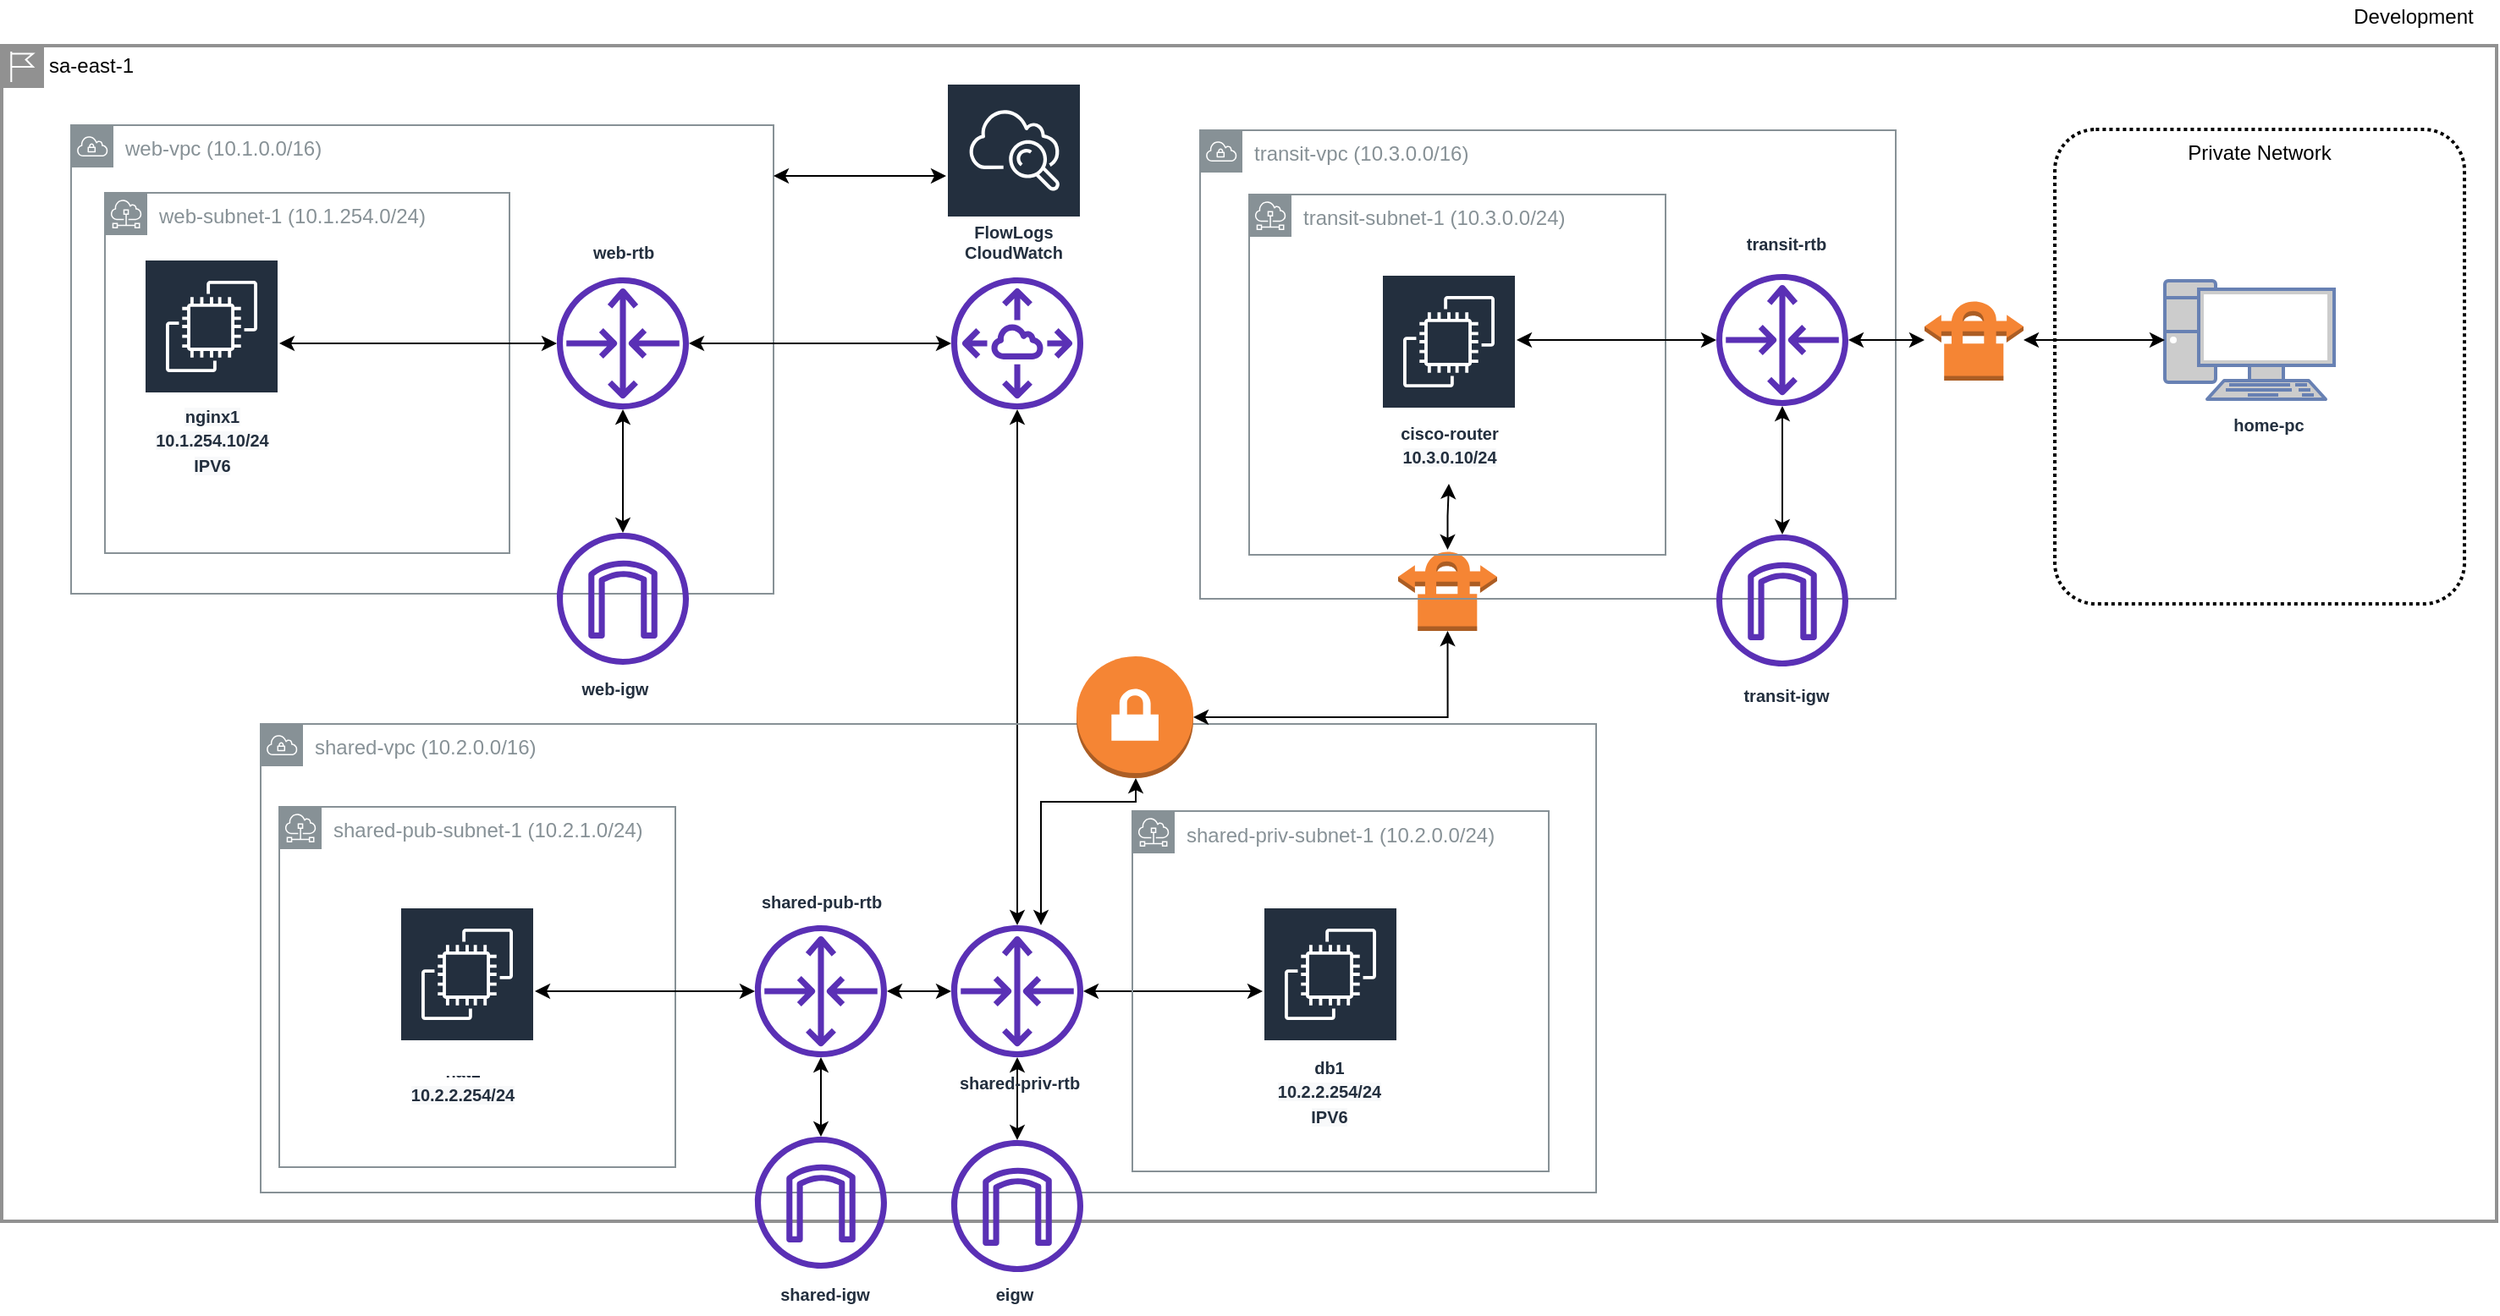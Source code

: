 <mxfile version="14.6.13" type="device"><diagram id="UU5TUmTPU7IheT55VXPj" name="Page-1"><mxGraphModel dx="1378" dy="816" grid="0" gridSize="10" guides="1" tooltips="1" connect="1" arrows="1" fold="1" page="1" pageScale="1" pageWidth="850" pageHeight="1100" math="0" shadow="0"><root><mxCell id="0"/><mxCell id="1" parent="0"/><mxCell id="ROXwCbhFoRZPacbKgjJI-1" value="sa-east-1" style="shape=mxgraph.ibm.box;prType=region;fontStyle=0;verticalAlign=top;align=left;spacingLeft=32;spacingTop=4;fillColor=none;rounded=0;whiteSpace=wrap;html=1;strokeColor=#919191;strokeWidth=2;dashed=0;container=1;spacing=-4;collapsible=0;expand=0;recursiveResize=0;" vertex="1" parent="1"><mxGeometry x="46" y="100" width="1474" height="695" as="geometry"/></mxCell><mxCell id="ROXwCbhFoRZPacbKgjJI-2" value="web-vpc (10.1.0.0/16)" style="outlineConnect=0;gradientColor=none;html=1;whiteSpace=wrap;fontSize=12;fontStyle=0;shape=mxgraph.aws4.group;grIcon=mxgraph.aws4.group_vpc;strokeColor=#879196;fillColor=none;verticalAlign=top;align=left;spacingLeft=30;fontColor=#879196;dashed=0;" vertex="1" parent="ROXwCbhFoRZPacbKgjJI-1"><mxGeometry x="41" y="47" width="415" height="277" as="geometry"/></mxCell><mxCell id="ROXwCbhFoRZPacbKgjJI-12" value="web-subnet-1 (10.1.254.0/24)" style="outlineConnect=0;gradientColor=none;html=1;whiteSpace=wrap;fontSize=12;fontStyle=0;shape=mxgraph.aws4.group;grIcon=mxgraph.aws4.group_subnet;strokeColor=#879196;fillColor=none;verticalAlign=top;align=left;spacingLeft=30;fontColor=#879196;dashed=0;" vertex="1" parent="ROXwCbhFoRZPacbKgjJI-1"><mxGeometry x="61" y="87" width="239" height="213" as="geometry"/></mxCell><mxCell id="ROXwCbhFoRZPacbKgjJI-8" style="edgeStyle=orthogonalEdgeStyle;rounded=0;orthogonalLoop=1;jettySize=auto;html=1;endArrow=classic;endFill=1;startArrow=classic;startFill=1;" edge="1" parent="ROXwCbhFoRZPacbKgjJI-1" source="ROXwCbhFoRZPacbKgjJI-3" target="ROXwCbhFoRZPacbKgjJI-5"><mxGeometry relative="1" as="geometry"/></mxCell><mxCell id="ROXwCbhFoRZPacbKgjJI-3" value="" style="outlineConnect=0;fontColor=#232F3E;gradientColor=none;strokeColor=#ffffff;fillColor=#232F3E;dashed=0;verticalLabelPosition=middle;verticalAlign=bottom;align=center;html=1;whiteSpace=wrap;fontSize=10;fontStyle=1;spacing=3;shape=mxgraph.aws4.productIcon;prIcon=mxgraph.aws4.ec2;" vertex="1" parent="ROXwCbhFoRZPacbKgjJI-1"><mxGeometry x="84" y="126" width="80" height="100" as="geometry"/></mxCell><mxCell id="ROXwCbhFoRZPacbKgjJI-7" style="rounded=0;orthogonalLoop=1;jettySize=auto;html=1;endArrow=classic;endFill=1;startArrow=classic;startFill=1;" edge="1" parent="ROXwCbhFoRZPacbKgjJI-1" source="ROXwCbhFoRZPacbKgjJI-5" target="ROXwCbhFoRZPacbKgjJI-6"><mxGeometry relative="1" as="geometry"/></mxCell><mxCell id="ROXwCbhFoRZPacbKgjJI-10" style="edgeStyle=orthogonalEdgeStyle;rounded=0;orthogonalLoop=1;jettySize=auto;html=1;endArrow=classic;endFill=1;startArrow=classic;startFill=1;" edge="1" parent="ROXwCbhFoRZPacbKgjJI-1" source="ROXwCbhFoRZPacbKgjJI-5" target="ROXwCbhFoRZPacbKgjJI-9"><mxGeometry relative="1" as="geometry"/></mxCell><mxCell id="ROXwCbhFoRZPacbKgjJI-5" value="" style="outlineConnect=0;fontColor=#232F3E;gradientColor=none;fillColor=#5A30B5;strokeColor=none;dashed=0;verticalLabelPosition=bottom;verticalAlign=top;align=center;html=1;fontSize=12;fontStyle=0;aspect=fixed;pointerEvents=1;shape=mxgraph.aws4.router;" vertex="1" parent="ROXwCbhFoRZPacbKgjJI-1"><mxGeometry x="328" y="137" width="78" height="78" as="geometry"/></mxCell><mxCell id="ROXwCbhFoRZPacbKgjJI-6" value="" style="outlineConnect=0;fontColor=#232F3E;gradientColor=none;fillColor=#5A30B5;strokeColor=none;dashed=0;verticalLabelPosition=bottom;verticalAlign=top;align=center;html=1;fontSize=12;fontStyle=0;aspect=fixed;pointerEvents=1;shape=mxgraph.aws4.internet_gateway;" vertex="1" parent="ROXwCbhFoRZPacbKgjJI-1"><mxGeometry x="328" y="288" width="78" height="78" as="geometry"/></mxCell><mxCell id="ROXwCbhFoRZPacbKgjJI-19" style="edgeStyle=orthogonalEdgeStyle;rounded=0;orthogonalLoop=1;jettySize=auto;html=1;endArrow=classic;endFill=1;startArrow=classic;startFill=1;" edge="1" parent="ROXwCbhFoRZPacbKgjJI-1" source="ROXwCbhFoRZPacbKgjJI-9" target="ROXwCbhFoRZPacbKgjJI-18"><mxGeometry relative="1" as="geometry"/></mxCell><mxCell id="ROXwCbhFoRZPacbKgjJI-9" value="" style="outlineConnect=0;fontColor=#232F3E;gradientColor=none;fillColor=#5A30B5;strokeColor=none;dashed=0;verticalLabelPosition=bottom;verticalAlign=top;align=center;html=1;fontSize=12;fontStyle=0;aspect=fixed;pointerEvents=1;shape=mxgraph.aws4.peering;" vertex="1" parent="ROXwCbhFoRZPacbKgjJI-1"><mxGeometry x="561" y="137" width="78" height="78" as="geometry"/></mxCell><mxCell id="ROXwCbhFoRZPacbKgjJI-14" value="shared-vpc (10.2.0.0/16)" style="outlineConnect=0;gradientColor=none;html=1;whiteSpace=wrap;fontSize=12;fontStyle=0;shape=mxgraph.aws4.group;grIcon=mxgraph.aws4.group_vpc;strokeColor=#879196;fillColor=none;verticalAlign=top;align=left;spacingLeft=30;fontColor=#879196;dashed=0;" vertex="1" parent="ROXwCbhFoRZPacbKgjJI-1"><mxGeometry x="153" y="401" width="789" height="277" as="geometry"/></mxCell><mxCell id="ROXwCbhFoRZPacbKgjJI-17" value="shared-pub-subnet-1 (10.2.1.0/24)" style="outlineConnect=0;gradientColor=none;html=1;whiteSpace=wrap;fontSize=12;fontStyle=0;shape=mxgraph.aws4.group;grIcon=mxgraph.aws4.group_subnet;strokeColor=#879196;fillColor=none;verticalAlign=top;align=left;spacingLeft=30;fontColor=#879196;dashed=0;" vertex="1" parent="ROXwCbhFoRZPacbKgjJI-1"><mxGeometry x="164" y="450" width="234" height="213" as="geometry"/></mxCell><mxCell id="ROXwCbhFoRZPacbKgjJI-30" style="edgeStyle=none;rounded=0;orthogonalLoop=1;jettySize=auto;html=1;startArrow=classic;startFill=1;endArrow=classic;endFill=1;strokeColor=#000000;" edge="1" parent="ROXwCbhFoRZPacbKgjJI-1" source="ROXwCbhFoRZPacbKgjJI-18" target="ROXwCbhFoRZPacbKgjJI-28"><mxGeometry relative="1" as="geometry"/></mxCell><mxCell id="ROXwCbhFoRZPacbKgjJI-48" style="edgeStyle=orthogonalEdgeStyle;rounded=0;orthogonalLoop=1;jettySize=auto;html=1;startArrow=classic;startFill=1;endArrow=classic;endFill=1;strokeColor=#000000;" edge="1" parent="ROXwCbhFoRZPacbKgjJI-1" source="ROXwCbhFoRZPacbKgjJI-18" target="ROXwCbhFoRZPacbKgjJI-46"><mxGeometry relative="1" as="geometry"><Array as="points"><mxPoint x="614" y="447"/><mxPoint x="670" y="447"/></Array></mxGeometry></mxCell><mxCell id="ROXwCbhFoRZPacbKgjJI-18" value="" style="outlineConnect=0;fontColor=#232F3E;gradientColor=none;fillColor=#5A30B5;strokeColor=none;dashed=0;verticalLabelPosition=bottom;verticalAlign=top;align=center;html=1;fontSize=12;fontStyle=0;aspect=fixed;pointerEvents=1;shape=mxgraph.aws4.router;" vertex="1" parent="ROXwCbhFoRZPacbKgjJI-1"><mxGeometry x="561" y="520" width="78" height="78" as="geometry"/></mxCell><mxCell id="ROXwCbhFoRZPacbKgjJI-26" style="edgeStyle=none;rounded=0;orthogonalLoop=1;jettySize=auto;html=1;startArrow=classic;startFill=1;endArrow=classic;endFill=1;strokeColor=#000000;" edge="1" parent="ROXwCbhFoRZPacbKgjJI-1" source="ROXwCbhFoRZPacbKgjJI-16" target="ROXwCbhFoRZPacbKgjJI-25"><mxGeometry relative="1" as="geometry"/></mxCell><mxCell id="ROXwCbhFoRZPacbKgjJI-16" value="" style="outlineConnect=0;fontColor=#232F3E;gradientColor=none;fillColor=#5A30B5;strokeColor=none;dashed=0;verticalLabelPosition=bottom;verticalAlign=top;align=center;html=1;fontSize=12;fontStyle=0;aspect=fixed;pointerEvents=1;shape=mxgraph.aws4.router;" vertex="1" parent="ROXwCbhFoRZPacbKgjJI-1"><mxGeometry x="445" y="520" width="78" height="78" as="geometry"/></mxCell><mxCell id="ROXwCbhFoRZPacbKgjJI-20" style="edgeStyle=none;rounded=0;orthogonalLoop=1;jettySize=auto;html=1;startArrow=classic;startFill=1;endArrow=classic;endFill=1;strokeColor=#000000;" edge="1" parent="ROXwCbhFoRZPacbKgjJI-1" source="ROXwCbhFoRZPacbKgjJI-16" target="ROXwCbhFoRZPacbKgjJI-18"><mxGeometry relative="1" as="geometry"/></mxCell><mxCell id="ROXwCbhFoRZPacbKgjJI-15" value="&lt;span style=&quot;color: rgb(35 , 47 , 62) ; font-family: &amp;#34;helvetica&amp;#34; ; font-size: 10px ; font-style: normal ; font-weight: 700 ; letter-spacing: normal ; text-indent: 0px ; text-transform: none ; word-spacing: 0px ; background-color: rgb(248 , 249 , 250) ; display: inline ; float: none&quot;&gt;nginx1&lt;/span&gt;&lt;br style=&quot;color: rgb(35 , 47 , 62) ; font-family: &amp;#34;helvetica&amp;#34; ; font-size: 10px ; font-style: normal ; font-weight: 700 ; letter-spacing: normal ; text-indent: 0px ; text-transform: none ; word-spacing: 0px ; background-color: rgb(248 , 249 , 250)&quot;&gt;&lt;span style=&quot;color: rgb(35 , 47 , 62) ; font-family: &amp;#34;helvetica&amp;#34; ; font-size: 10px ; font-style: normal ; font-weight: 700 ; letter-spacing: normal ; text-indent: 0px ; text-transform: none ; word-spacing: 0px ; background-color: rgb(248 , 249 , 250) ; display: inline ; float: none&quot;&gt;10.1.254.10/24&lt;br&gt;IPV6&lt;br&gt;&lt;/span&gt;" style="text;whiteSpace=wrap;html=1;align=center;" vertex="1" parent="ROXwCbhFoRZPacbKgjJI-1"><mxGeometry x="80.5" y="205" width="87" height="55" as="geometry"/></mxCell><mxCell id="ROXwCbhFoRZPacbKgjJI-25" value="" style="outlineConnect=0;fontColor=#232F3E;gradientColor=none;fillColor=#5A30B5;strokeColor=none;dashed=0;verticalLabelPosition=bottom;verticalAlign=top;align=center;html=1;fontSize=12;fontStyle=0;aspect=fixed;pointerEvents=1;shape=mxgraph.aws4.internet_gateway;" vertex="1" parent="ROXwCbhFoRZPacbKgjJI-1"><mxGeometry x="445" y="645" width="78" height="78" as="geometry"/></mxCell><mxCell id="ROXwCbhFoRZPacbKgjJI-27" value="shared-priv-subnet-1 (10.2.0.0/24)" style="outlineConnect=0;gradientColor=none;html=1;whiteSpace=wrap;fontSize=12;fontStyle=0;shape=mxgraph.aws4.group;grIcon=mxgraph.aws4.group_subnet;strokeColor=#879196;fillColor=none;verticalAlign=top;align=left;spacingLeft=30;fontColor=#879196;dashed=0;" vertex="1" parent="ROXwCbhFoRZPacbKgjJI-1"><mxGeometry x="668" y="452.5" width="246" height="213" as="geometry"/></mxCell><mxCell id="ROXwCbhFoRZPacbKgjJI-28" value="" style="outlineConnect=0;fontColor=#232F3E;gradientColor=none;strokeColor=#ffffff;fillColor=#232F3E;dashed=0;verticalLabelPosition=middle;verticalAlign=bottom;align=center;html=1;whiteSpace=wrap;fontSize=10;fontStyle=1;spacing=3;shape=mxgraph.aws4.productIcon;prIcon=mxgraph.aws4.ec2;" vertex="1" parent="ROXwCbhFoRZPacbKgjJI-1"><mxGeometry x="745" y="509" width="80" height="100" as="geometry"/></mxCell><mxCell id="ROXwCbhFoRZPacbKgjJI-22" value="&lt;font color=&quot;#232f3e&quot; face=&quot;helvetica&quot;&gt;&lt;span style=&quot;font-size: 10px&quot;&gt;&lt;b&gt;nat1&lt;/b&gt;&lt;/span&gt;&lt;/font&gt;&lt;br style=&quot;color: rgb(35 , 47 , 62) ; font-family: &amp;#34;helvetica&amp;#34; ; font-size: 10px ; font-style: normal ; font-weight: 700 ; letter-spacing: normal ; text-indent: 0px ; text-transform: none ; word-spacing: 0px ; background-color: rgb(248 , 249 , 250)&quot;&gt;&lt;span style=&quot;color: rgb(35 , 47 , 62) ; font-family: &amp;#34;helvetica&amp;#34; ; font-size: 10px ; font-style: normal ; font-weight: 700 ; letter-spacing: normal ; text-indent: 0px ; text-transform: none ; word-spacing: 0px ; background-color: rgb(248 , 249 , 250) ; display: inline ; float: none&quot;&gt;10.2.2.254/24&lt;/span&gt;" style="text;whiteSpace=wrap;html=1;align=center;" vertex="1" parent="ROXwCbhFoRZPacbKgjJI-1"><mxGeometry x="229" y="592" width="87" height="44" as="geometry"/></mxCell><mxCell id="ROXwCbhFoRZPacbKgjJI-32" value="&lt;font color=&quot;#232f3e&quot; face=&quot;helvetica&quot;&gt;&lt;span style=&quot;font-size: 10px&quot;&gt;&lt;b&gt;web-igw&lt;/b&gt;&lt;/span&gt;&lt;/font&gt;" style="text;whiteSpace=wrap;html=1;align=center;" vertex="1" parent="ROXwCbhFoRZPacbKgjJI-1"><mxGeometry x="319" y="366" width="87" height="26" as="geometry"/></mxCell><mxCell id="ROXwCbhFoRZPacbKgjJI-34" value="&lt;font color=&quot;#232f3e&quot; face=&quot;helvetica&quot;&gt;&lt;span style=&quot;font-size: 10px&quot;&gt;&lt;b&gt;web-rtb&lt;/b&gt;&lt;/span&gt;&lt;/font&gt;" style="text;whiteSpace=wrap;html=1;align=center;" vertex="1" parent="ROXwCbhFoRZPacbKgjJI-1"><mxGeometry x="323.5" y="108" width="87" height="26" as="geometry"/></mxCell><mxCell id="ROXwCbhFoRZPacbKgjJI-36" value="&lt;font color=&quot;#232f3e&quot; face=&quot;helvetica&quot;&gt;&lt;span style=&quot;font-size: 10px&quot;&gt;&lt;b&gt;shared-pub-rtb&lt;/b&gt;&lt;/span&gt;&lt;/font&gt;" style="text;whiteSpace=wrap;html=1;align=center;" vertex="1" parent="ROXwCbhFoRZPacbKgjJI-1"><mxGeometry x="440.5" y="492" width="87" height="26" as="geometry"/></mxCell><mxCell id="ROXwCbhFoRZPacbKgjJI-42" value="&lt;font color=&quot;#232f3e&quot; face=&quot;helvetica&quot;&gt;&lt;span style=&quot;font-size: 10px&quot;&gt;&lt;b&gt;transit-igw&lt;/b&gt;&lt;/span&gt;&lt;/font&gt;" style="text;whiteSpace=wrap;html=1;align=center;" vertex="1" parent="ROXwCbhFoRZPacbKgjJI-1"><mxGeometry x="1011" y="370" width="87" height="26" as="geometry"/></mxCell><mxCell id="ROXwCbhFoRZPacbKgjJI-46" value="" style="outlineConnect=0;dashed=0;verticalLabelPosition=bottom;verticalAlign=top;align=center;html=1;shape=mxgraph.aws3.vpn_gateway;fillColor=#F58534;gradientColor=none;" vertex="1" parent="ROXwCbhFoRZPacbKgjJI-1"><mxGeometry x="635" y="361" width="69" height="72" as="geometry"/></mxCell><mxCell id="ROXwCbhFoRZPacbKgjJI-47" value="" style="outlineConnect=0;dashed=0;verticalLabelPosition=bottom;verticalAlign=top;align=center;html=1;shape=mxgraph.aws3.vpn_connection;fillColor=#F58534;gradientColor=none;" vertex="1" parent="ROXwCbhFoRZPacbKgjJI-1"><mxGeometry x="825" y="298" width="58.5" height="48" as="geometry"/></mxCell><mxCell id="ROXwCbhFoRZPacbKgjJI-49" style="edgeStyle=orthogonalEdgeStyle;rounded=0;orthogonalLoop=1;jettySize=auto;html=1;startArrow=classic;startFill=1;endArrow=classic;endFill=1;strokeColor=#000000;entryX=0.5;entryY=1;entryDx=0;entryDy=0;entryPerimeter=0;" edge="1" parent="ROXwCbhFoRZPacbKgjJI-1" source="ROXwCbhFoRZPacbKgjJI-46" target="ROXwCbhFoRZPacbKgjJI-47"><mxGeometry relative="1" as="geometry"/></mxCell><mxCell id="ROXwCbhFoRZPacbKgjJI-52" value="" style="outlineConnect=0;dashed=0;verticalLabelPosition=bottom;verticalAlign=top;align=center;html=1;shape=mxgraph.aws3.vpn_connection;fillColor=#F58534;gradientColor=none;" vertex="1" parent="ROXwCbhFoRZPacbKgjJI-1"><mxGeometry x="1136" y="150" width="58.5" height="48" as="geometry"/></mxCell><mxCell id="ROXwCbhFoRZPacbKgjJI-54" value="Private Network" style="rounded=1;arcSize=10;dashed=1;fillColor=none;gradientColor=none;dashPattern=1 1;strokeWidth=2;align=center;verticalAlign=top;" vertex="1" parent="ROXwCbhFoRZPacbKgjJI-1"><mxGeometry x="1213" y="49.5" width="242" height="280.5" as="geometry"/></mxCell><mxCell id="ROXwCbhFoRZPacbKgjJI-60" value="&lt;font color=&quot;#232f3e&quot; face=&quot;helvetica&quot;&gt;&lt;span style=&quot;font-size: 10px&quot;&gt;&lt;b&gt;home-pc&lt;/b&gt;&lt;/span&gt;&lt;/font&gt;" style="text;whiteSpace=wrap;html=1;align=center;" vertex="1" parent="ROXwCbhFoRZPacbKgjJI-1"><mxGeometry x="1296" y="210" width="87" height="26" as="geometry"/></mxCell><mxCell id="ROXwCbhFoRZPacbKgjJI-63" style="edgeStyle=orthogonalEdgeStyle;rounded=0;orthogonalLoop=1;jettySize=auto;html=1;startArrow=classic;startFill=1;endArrow=classic;endFill=1;strokeColor=#000000;" edge="1" parent="ROXwCbhFoRZPacbKgjJI-1" source="ROXwCbhFoRZPacbKgjJI-62" target="ROXwCbhFoRZPacbKgjJI-18"><mxGeometry relative="1" as="geometry"/></mxCell><mxCell id="ROXwCbhFoRZPacbKgjJI-62" value="" style="outlineConnect=0;fontColor=#232F3E;gradientColor=none;fillColor=#5A30B5;strokeColor=none;dashed=0;verticalLabelPosition=bottom;verticalAlign=top;align=center;html=1;fontSize=12;fontStyle=0;aspect=fixed;pointerEvents=1;shape=mxgraph.aws4.internet_gateway;" vertex="1" parent="ROXwCbhFoRZPacbKgjJI-1"><mxGeometry x="561" y="647" width="78" height="78" as="geometry"/></mxCell><mxCell id="ROXwCbhFoRZPacbKgjJI-24" style="edgeStyle=none;rounded=0;orthogonalLoop=1;jettySize=auto;html=1;startArrow=classic;startFill=1;endArrow=classic;endFill=1;strokeColor=#000000;" edge="1" parent="1" source="ROXwCbhFoRZPacbKgjJI-21" target="ROXwCbhFoRZPacbKgjJI-16"><mxGeometry relative="1" as="geometry"/></mxCell><mxCell id="ROXwCbhFoRZPacbKgjJI-21" value="" style="outlineConnect=0;fontColor=#232F3E;gradientColor=none;strokeColor=#ffffff;fillColor=#232F3E;dashed=0;verticalLabelPosition=middle;verticalAlign=bottom;align=center;html=1;whiteSpace=wrap;fontSize=10;fontStyle=1;spacing=3;shape=mxgraph.aws4.productIcon;prIcon=mxgraph.aws4.ec2;" vertex="1" parent="1"><mxGeometry x="281" y="609" width="80" height="100" as="geometry"/></mxCell><mxCell id="ROXwCbhFoRZPacbKgjJI-29" value="&lt;font color=&quot;#232f3e&quot; face=&quot;helvetica&quot;&gt;&lt;span style=&quot;font-size: 10px&quot;&gt;&lt;b&gt;db1&lt;/b&gt;&lt;/span&gt;&lt;/font&gt;&lt;br style=&quot;color: rgb(35 , 47 , 62) ; font-family: &amp;#34;helvetica&amp;#34; ; font-size: 10px ; font-style: normal ; font-weight: 700 ; letter-spacing: normal ; text-indent: 0px ; text-transform: none ; word-spacing: 0px ; background-color: rgb(248 , 249 , 250)&quot;&gt;&lt;span style=&quot;color: rgb(35 , 47 , 62) ; font-family: &amp;#34;helvetica&amp;#34; ; font-size: 10px ; font-style: normal ; font-weight: 700 ; letter-spacing: normal ; text-indent: 0px ; text-transform: none ; word-spacing: 0px ; background-color: rgb(248 , 249 , 250) ; display: inline ; float: none&quot;&gt;10.2.2.254/24&lt;br&gt;IPV6&lt;br&gt;&lt;/span&gt;" style="text;whiteSpace=wrap;html=1;align=center;" vertex="1" parent="1"><mxGeometry x="787" y="690" width="87" height="56" as="geometry"/></mxCell><mxCell id="ROXwCbhFoRZPacbKgjJI-31" value="Development" style="text;html=1;strokeColor=none;fillColor=none;align=center;verticalAlign=middle;whiteSpace=wrap;rounded=0;" vertex="1" parent="1"><mxGeometry x="1451" y="73" width="40" height="20" as="geometry"/></mxCell><mxCell id="ROXwCbhFoRZPacbKgjJI-33" value="&lt;font color=&quot;#232f3e&quot; face=&quot;helvetica&quot;&gt;&lt;span style=&quot;font-size: 10px&quot;&gt;&lt;b&gt;shared-igw&lt;/b&gt;&lt;/span&gt;&lt;/font&gt;" style="text;whiteSpace=wrap;html=1;align=center;" vertex="1" parent="1"><mxGeometry x="489" y="824" width="87" height="26" as="geometry"/></mxCell><mxCell id="ROXwCbhFoRZPacbKgjJI-35" value="&lt;font color=&quot;#232f3e&quot; face=&quot;helvetica&quot;&gt;&lt;span style=&quot;font-size: 10px&quot;&gt;&lt;b&gt;shared-priv-rtb&lt;/b&gt;&lt;/span&gt;&lt;/font&gt;" style="text;whiteSpace=wrap;html=1;align=center;" vertex="1" parent="1"><mxGeometry x="604" y="699" width="87" height="26" as="geometry"/></mxCell><mxCell id="ROXwCbhFoRZPacbKgjJI-37" value="transit-vpc (10.3.0.0/16)" style="outlineConnect=0;gradientColor=none;html=1;whiteSpace=wrap;fontSize=12;fontStyle=0;shape=mxgraph.aws4.group;grIcon=mxgraph.aws4.group_vpc;strokeColor=#879196;fillColor=none;verticalAlign=top;align=left;spacingLeft=30;fontColor=#879196;dashed=0;" vertex="1" parent="1"><mxGeometry x="754" y="150" width="411" height="277" as="geometry"/></mxCell><mxCell id="ROXwCbhFoRZPacbKgjJI-39" value="transit-subnet-1 (10.3.0.0/24)" style="outlineConnect=0;gradientColor=none;html=1;whiteSpace=wrap;fontSize=12;fontStyle=0;shape=mxgraph.aws4.group;grIcon=mxgraph.aws4.group_subnet;strokeColor=#879196;fillColor=none;verticalAlign=top;align=left;spacingLeft=30;fontColor=#879196;dashed=0;" vertex="1" parent="1"><mxGeometry x="783" y="188" width="246" height="213" as="geometry"/></mxCell><mxCell id="ROXwCbhFoRZPacbKgjJI-44" style="edgeStyle=none;rounded=0;orthogonalLoop=1;jettySize=auto;html=1;startArrow=classic;startFill=1;endArrow=classic;endFill=1;strokeColor=#000000;" edge="1" parent="1" source="ROXwCbhFoRZPacbKgjJI-40" target="ROXwCbhFoRZPacbKgjJI-41"><mxGeometry relative="1" as="geometry"/></mxCell><mxCell id="ROXwCbhFoRZPacbKgjJI-56" style="edgeStyle=orthogonalEdgeStyle;rounded=0;orthogonalLoop=1;jettySize=auto;html=1;startArrow=classic;startFill=1;endArrow=classic;endFill=1;strokeColor=#000000;" edge="1" parent="1" source="ROXwCbhFoRZPacbKgjJI-40" target="ROXwCbhFoRZPacbKgjJI-52"><mxGeometry relative="1" as="geometry"/></mxCell><mxCell id="ROXwCbhFoRZPacbKgjJI-40" value="" style="outlineConnect=0;fontColor=#232F3E;gradientColor=none;fillColor=#5A30B5;strokeColor=none;dashed=0;verticalLabelPosition=bottom;verticalAlign=top;align=center;html=1;fontSize=12;fontStyle=0;aspect=fixed;pointerEvents=1;shape=mxgraph.aws4.router;" vertex="1" parent="1"><mxGeometry x="1059" y="235" width="78" height="78" as="geometry"/></mxCell><mxCell id="ROXwCbhFoRZPacbKgjJI-41" value="" style="outlineConnect=0;fontColor=#232F3E;gradientColor=none;fillColor=#5A30B5;strokeColor=none;dashed=0;verticalLabelPosition=bottom;verticalAlign=top;align=center;html=1;fontSize=12;fontStyle=0;aspect=fixed;pointerEvents=1;shape=mxgraph.aws4.internet_gateway;" vertex="1" parent="1"><mxGeometry x="1059" y="389" width="78" height="78" as="geometry"/></mxCell><mxCell id="ROXwCbhFoRZPacbKgjJI-43" value="&lt;font color=&quot;#232f3e&quot; face=&quot;helvetica&quot;&gt;&lt;span style=&quot;font-size: 10px&quot;&gt;&lt;b&gt;transit-rtb&lt;/b&gt;&lt;/span&gt;&lt;/font&gt;" style="text;whiteSpace=wrap;html=1;align=center;" vertex="1" parent="1"><mxGeometry x="1057" y="203" width="87" height="26" as="geometry"/></mxCell><mxCell id="ROXwCbhFoRZPacbKgjJI-51" style="edgeStyle=orthogonalEdgeStyle;rounded=0;orthogonalLoop=1;jettySize=auto;html=1;startArrow=classic;startFill=1;endArrow=classic;endFill=1;strokeColor=#000000;" edge="1" parent="1" source="ROXwCbhFoRZPacbKgjJI-45" target="ROXwCbhFoRZPacbKgjJI-40"><mxGeometry relative="1" as="geometry"><Array as="points"><mxPoint x="976" y="274"/><mxPoint x="976" y="274"/></Array></mxGeometry></mxCell><mxCell id="ROXwCbhFoRZPacbKgjJI-45" value="" style="outlineConnect=0;fontColor=#232F3E;gradientColor=none;strokeColor=#ffffff;fillColor=#232F3E;dashed=0;verticalLabelPosition=middle;verticalAlign=bottom;align=center;html=1;whiteSpace=wrap;fontSize=10;fontStyle=1;spacing=3;shape=mxgraph.aws4.productIcon;prIcon=mxgraph.aws4.ec2;" vertex="1" parent="1"><mxGeometry x="861" y="235" width="80" height="100" as="geometry"/></mxCell><mxCell id="ROXwCbhFoRZPacbKgjJI-53" value="&lt;font color=&quot;#232f3e&quot; face=&quot;helvetica&quot;&gt;&lt;span style=&quot;font-size: 10px&quot;&gt;&lt;b&gt;cisco-router&lt;/b&gt;&lt;/span&gt;&lt;/font&gt;&lt;br style=&quot;color: rgb(35 , 47 , 62) ; font-family: &amp;#34;helvetica&amp;#34; ; font-size: 10px ; font-style: normal ; font-weight: 700 ; letter-spacing: normal ; text-indent: 0px ; text-transform: none ; word-spacing: 0px ; background-color: rgb(248 , 249 , 250)&quot;&gt;&lt;span style=&quot;color: rgb(35 , 47 , 62) ; font-family: &amp;#34;helvetica&amp;#34; ; font-size: 10px ; font-style: normal ; font-weight: 700 ; letter-spacing: normal ; text-indent: 0px ; text-transform: none ; word-spacing: 0px ; background-color: rgb(248 , 249 , 250) ; display: inline ; float: none&quot;&gt;10.3.0.10/24&lt;/span&gt;" style="text;whiteSpace=wrap;html=1;align=center;" vertex="1" parent="1"><mxGeometry x="857.5" y="315" width="87" height="44" as="geometry"/></mxCell><mxCell id="ROXwCbhFoRZPacbKgjJI-55" value="" style="fontColor=#0066CC;verticalAlign=top;verticalLabelPosition=bottom;labelPosition=center;align=center;html=1;outlineConnect=0;fillColor=#CCCCCC;strokeColor=#6881B3;gradientColor=none;gradientDirection=north;strokeWidth=2;shape=mxgraph.networks.pc;" vertex="1" parent="1"><mxGeometry x="1324" y="239" width="100" height="70" as="geometry"/></mxCell><mxCell id="ROXwCbhFoRZPacbKgjJI-57" style="edgeStyle=orthogonalEdgeStyle;rounded=0;orthogonalLoop=1;jettySize=auto;html=1;entryX=0;entryY=0.5;entryDx=0;entryDy=0;entryPerimeter=0;startArrow=classic;startFill=1;endArrow=classic;endFill=1;strokeColor=#000000;" edge="1" parent="1" source="ROXwCbhFoRZPacbKgjJI-52" target="ROXwCbhFoRZPacbKgjJI-55"><mxGeometry relative="1" as="geometry"/></mxCell><mxCell id="ROXwCbhFoRZPacbKgjJI-58" value="FlowLogs CloudWatch" style="outlineConnect=0;fontColor=#232F3E;gradientColor=none;strokeColor=#ffffff;fillColor=#232F3E;dashed=0;verticalLabelPosition=middle;verticalAlign=bottom;align=center;html=1;whiteSpace=wrap;fontSize=10;fontStyle=1;spacing=3;shape=mxgraph.aws4.productIcon;prIcon=mxgraph.aws4.cloudwatch;" vertex="1" parent="1"><mxGeometry x="604" y="122" width="80" height="110" as="geometry"/></mxCell><mxCell id="ROXwCbhFoRZPacbKgjJI-59" style="edgeStyle=orthogonalEdgeStyle;rounded=0;orthogonalLoop=1;jettySize=auto;html=1;startArrow=classic;startFill=1;endArrow=classic;endFill=1;strokeColor=#000000;" edge="1" parent="1" source="ROXwCbhFoRZPacbKgjJI-2" target="ROXwCbhFoRZPacbKgjJI-58"><mxGeometry relative="1" as="geometry"><Array as="points"><mxPoint x="529" y="177"/><mxPoint x="529" y="177"/></Array></mxGeometry></mxCell><mxCell id="ROXwCbhFoRZPacbKgjJI-61" style="edgeStyle=orthogonalEdgeStyle;rounded=0;orthogonalLoop=1;jettySize=auto;html=1;startArrow=classic;startFill=1;endArrow=classic;endFill=1;strokeColor=#000000;" edge="1" parent="1" source="ROXwCbhFoRZPacbKgjJI-47" target="ROXwCbhFoRZPacbKgjJI-53"><mxGeometry relative="1" as="geometry"/></mxCell><mxCell id="ROXwCbhFoRZPacbKgjJI-64" value="&lt;font color=&quot;#232f3e&quot; face=&quot;helvetica&quot;&gt;&lt;span style=&quot;font-size: 10px&quot;&gt;&lt;b&gt;eigw&lt;/b&gt;&lt;/span&gt;&lt;/font&gt;" style="text;whiteSpace=wrap;html=1;align=center;" vertex="1" parent="1"><mxGeometry x="600.5" y="824" width="87" height="26" as="geometry"/></mxCell></root></mxGraphModel></diagram></mxfile>